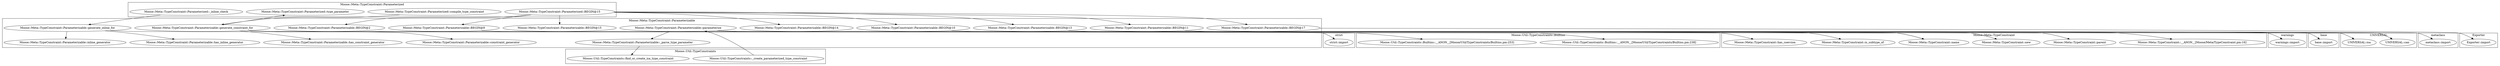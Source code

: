 digraph {
graph [overlap=false]
subgraph cluster_warnings {
	label="warnings";
	"warnings::import";
}
subgraph cluster_Moose_Util_TypeConstraints {
	label="Moose::Util::TypeConstraints";
	"Moose::Util::TypeConstraints::_create_parameterized_type_constraint";
	"Moose::Util::TypeConstraints::find_or_create_isa_type_constraint";
}
subgraph cluster_Moose_Util_TypeConstraints_Builtins {
	label="Moose::Util::TypeConstraints::Builtins";
	"Moose::Util::TypeConstraints::Builtins::__ANON__[Moose/Util/TypeConstraints/Builtins.pm:238]";
	"Moose::Util::TypeConstraints::Builtins::__ANON__[Moose/Util/TypeConstraints/Builtins.pm:253]";
}
subgraph cluster_Moose_Meta_TypeConstraint_Parameterized {
	label="Moose::Meta::TypeConstraint::Parameterized";
	"Moose::Meta::TypeConstraint::Parameterized::compile_type_constraint";
	"Moose::Meta::TypeConstraint::Parameterized::BEGIN@15";
	"Moose::Meta::TypeConstraint::Parameterized::_inline_check";
	"Moose::Meta::TypeConstraint::Parameterized::type_parameter";
}
subgraph cluster_metaclass {
	label="metaclass";
	"metaclass::import";
}
subgraph cluster_UNIVERSAL {
	label="UNIVERSAL";
	"UNIVERSAL::isa";
	"UNIVERSAL::can";
}
subgraph cluster_Moose_Meta_TypeConstraint_Parameterizable {
	label="Moose::Meta::TypeConstraint::Parameterizable";
	"Moose::Meta::TypeConstraint::Parameterizable::BEGIN@15";
	"Moose::Meta::TypeConstraint::Parameterizable::BEGIN@2";
	"Moose::Meta::TypeConstraint::Parameterizable::BEGIN@9";
	"Moose::Meta::TypeConstraint::Parameterizable::_parse_type_parameter";
	"Moose::Meta::TypeConstraint::Parameterizable::generate_constraint_for";
	"Moose::Meta::TypeConstraint::Parameterizable::BEGIN@10";
	"Moose::Meta::TypeConstraint::Parameterizable::has_constraint_generator";
	"Moose::Meta::TypeConstraint::Parameterizable::BEGIN@13";
	"Moose::Meta::TypeConstraint::Parameterizable::has_inline_generator";
	"Moose::Meta::TypeConstraint::Parameterizable::inline_generator";
	"Moose::Meta::TypeConstraint::Parameterizable::constraint_generator";
	"Moose::Meta::TypeConstraint::Parameterizable::parameterize";
	"Moose::Meta::TypeConstraint::Parameterizable::generate_inline_for";
	"Moose::Meta::TypeConstraint::Parameterizable::BEGIN@11";
	"Moose::Meta::TypeConstraint::Parameterizable::BEGIN@14";
	"Moose::Meta::TypeConstraint::Parameterizable::BEGIN@17";
}
subgraph cluster_base {
	label="base";
	"base::import";
}
subgraph cluster_strict {
	label="strict";
	"strict::import";
}
subgraph cluster_Exporter {
	label="Exporter";
	"Exporter::import";
}
subgraph cluster_Moose_Meta_TypeConstraint {
	label="Moose::Meta::TypeConstraint";
	"Moose::Meta::TypeConstraint::__ANON__[Moose/Meta/TypeConstraint.pm:16]";
	"Moose::Meta::TypeConstraint::name";
	"Moose::Meta::TypeConstraint::has_coercion";
	"Moose::Meta::TypeConstraint::is_subtype_of";
	"Moose::Meta::TypeConstraint::parent";
	"Moose::Meta::TypeConstraint::new";
}
"Moose::Meta::TypeConstraint::Parameterizable::BEGIN@17" -> "Exporter::import";
"Moose::Meta::TypeConstraint::Parameterized::BEGIN@15" -> "Moose::Meta::TypeConstraint::Parameterizable::BEGIN@17";
"Moose::Meta::TypeConstraint::Parameterizable::_parse_type_parameter" -> "Moose::Util::TypeConstraints::find_or_create_isa_type_constraint";
"Moose::Meta::TypeConstraint::Parameterizable::BEGIN@11" -> "metaclass::import";
"Moose::Meta::TypeConstraint::Parameterized::BEGIN@15" -> "Moose::Meta::TypeConstraint::Parameterizable::BEGIN@10";
"Moose::Meta::TypeConstraint::Parameterizable::generate_constraint_for" -> "Moose::Meta::TypeConstraint::Parameterized::type_parameter";
"Moose::Meta::TypeConstraint::Parameterizable::generate_inline_for" -> "Moose::Meta::TypeConstraint::Parameterizable::inline_generator";
"Moose::Meta::TypeConstraint::Parameterizable::parameterize" -> "UNIVERSAL::can";
"Moose::Meta::TypeConstraint::Parameterizable::BEGIN@13" -> "base::import";
"Moose::Meta::TypeConstraint::Parameterizable::BEGIN@10" -> "warnings::import";
"Moose::Meta::TypeConstraint::Parameterizable::generate_constraint_for" -> "Moose::Meta::TypeConstraint::Parameterizable::has_constraint_generator";
"Moose::Meta::TypeConstraint::Parameterized::BEGIN@15" -> "Moose::Meta::TypeConstraint::Parameterizable::BEGIN@13";
"Moose::Meta::TypeConstraint::Parameterizable::generate_constraint_for" -> "Moose::Meta::TypeConstraint::is_subtype_of";
"Moose::Util::TypeConstraints::_create_parameterized_type_constraint" -> "Moose::Meta::TypeConstraint::Parameterizable::parameterize";
"Moose::Meta::TypeConstraint::Parameterized::BEGIN@15" -> "Moose::Meta::TypeConstraint::Parameterizable::BEGIN@2";
"Moose::Meta::TypeConstraint::Parameterizable::BEGIN@9" -> "strict::import";
"Moose::Meta::TypeConstraint::Parameterized::BEGIN@15" -> "Moose::Meta::TypeConstraint::Parameterizable::BEGIN@9";
"Moose::Meta::TypeConstraint::Parameterizable::generate_constraint_for" -> "Moose::Meta::TypeConstraint::name";
"Moose::Meta::TypeConstraint::Parameterizable::parameterize" -> "Moose::Meta::TypeConstraint::name";
"Moose::Meta::TypeConstraint::Parameterized::_inline_check" -> "Moose::Meta::TypeConstraint::Parameterizable::generate_inline_for";
"Moose::Meta::TypeConstraint::Parameterizable::parameterize" -> "Moose::Meta::TypeConstraint::__ANON__[Moose/Meta/TypeConstraint.pm:16]";
"Moose::Meta::TypeConstraint::Parameterized::BEGIN@15" -> "Moose::Meta::TypeConstraint::Parameterizable::BEGIN@15";
"Moose::Meta::TypeConstraint::Parameterizable::parameterize" -> "Moose::Meta::TypeConstraint::new";
"Moose::Meta::TypeConstraint::Parameterized::compile_type_constraint" -> "Moose::Meta::TypeConstraint::Parameterizable::generate_constraint_for";
"Moose::Meta::TypeConstraint::Parameterizable::generate_constraint_for" -> "Moose::Meta::TypeConstraint::Parameterizable::constraint_generator";
"Moose::Meta::TypeConstraint::Parameterizable::parameterize" -> "UNIVERSAL::isa";
"Moose::Meta::TypeConstraint::Parameterizable::generate_constraint_for" -> "Moose::Meta::TypeConstraint::has_coercion";
"Moose::Meta::TypeConstraint::Parameterizable::parameterize" -> "Moose::Meta::TypeConstraint::parent";
"Moose::Meta::TypeConstraint::Parameterized::BEGIN@15" -> "Moose::Meta::TypeConstraint::Parameterizable::BEGIN@14";
"Moose::Meta::TypeConstraint::Parameterizable::parameterize" -> "Moose::Meta::TypeConstraint::Parameterizable::_parse_type_parameter";
"Moose::Meta::TypeConstraint::Parameterizable::generate_constraint_for" -> "Moose::Util::TypeConstraints::Builtins::__ANON__[Moose/Util/TypeConstraints/Builtins.pm:238]";
"Moose::Meta::TypeConstraint::Parameterizable::generate_inline_for" -> "Moose::Util::TypeConstraints::Builtins::__ANON__[Moose/Util/TypeConstraints/Builtins.pm:253]";
"Moose::Meta::TypeConstraint::Parameterizable::generate_inline_for" -> "Moose::Meta::TypeConstraint::Parameterizable::has_inline_generator";
"Moose::Meta::TypeConstraint::Parameterized::BEGIN@15" -> "Moose::Meta::TypeConstraint::Parameterizable::BEGIN@11";
}
